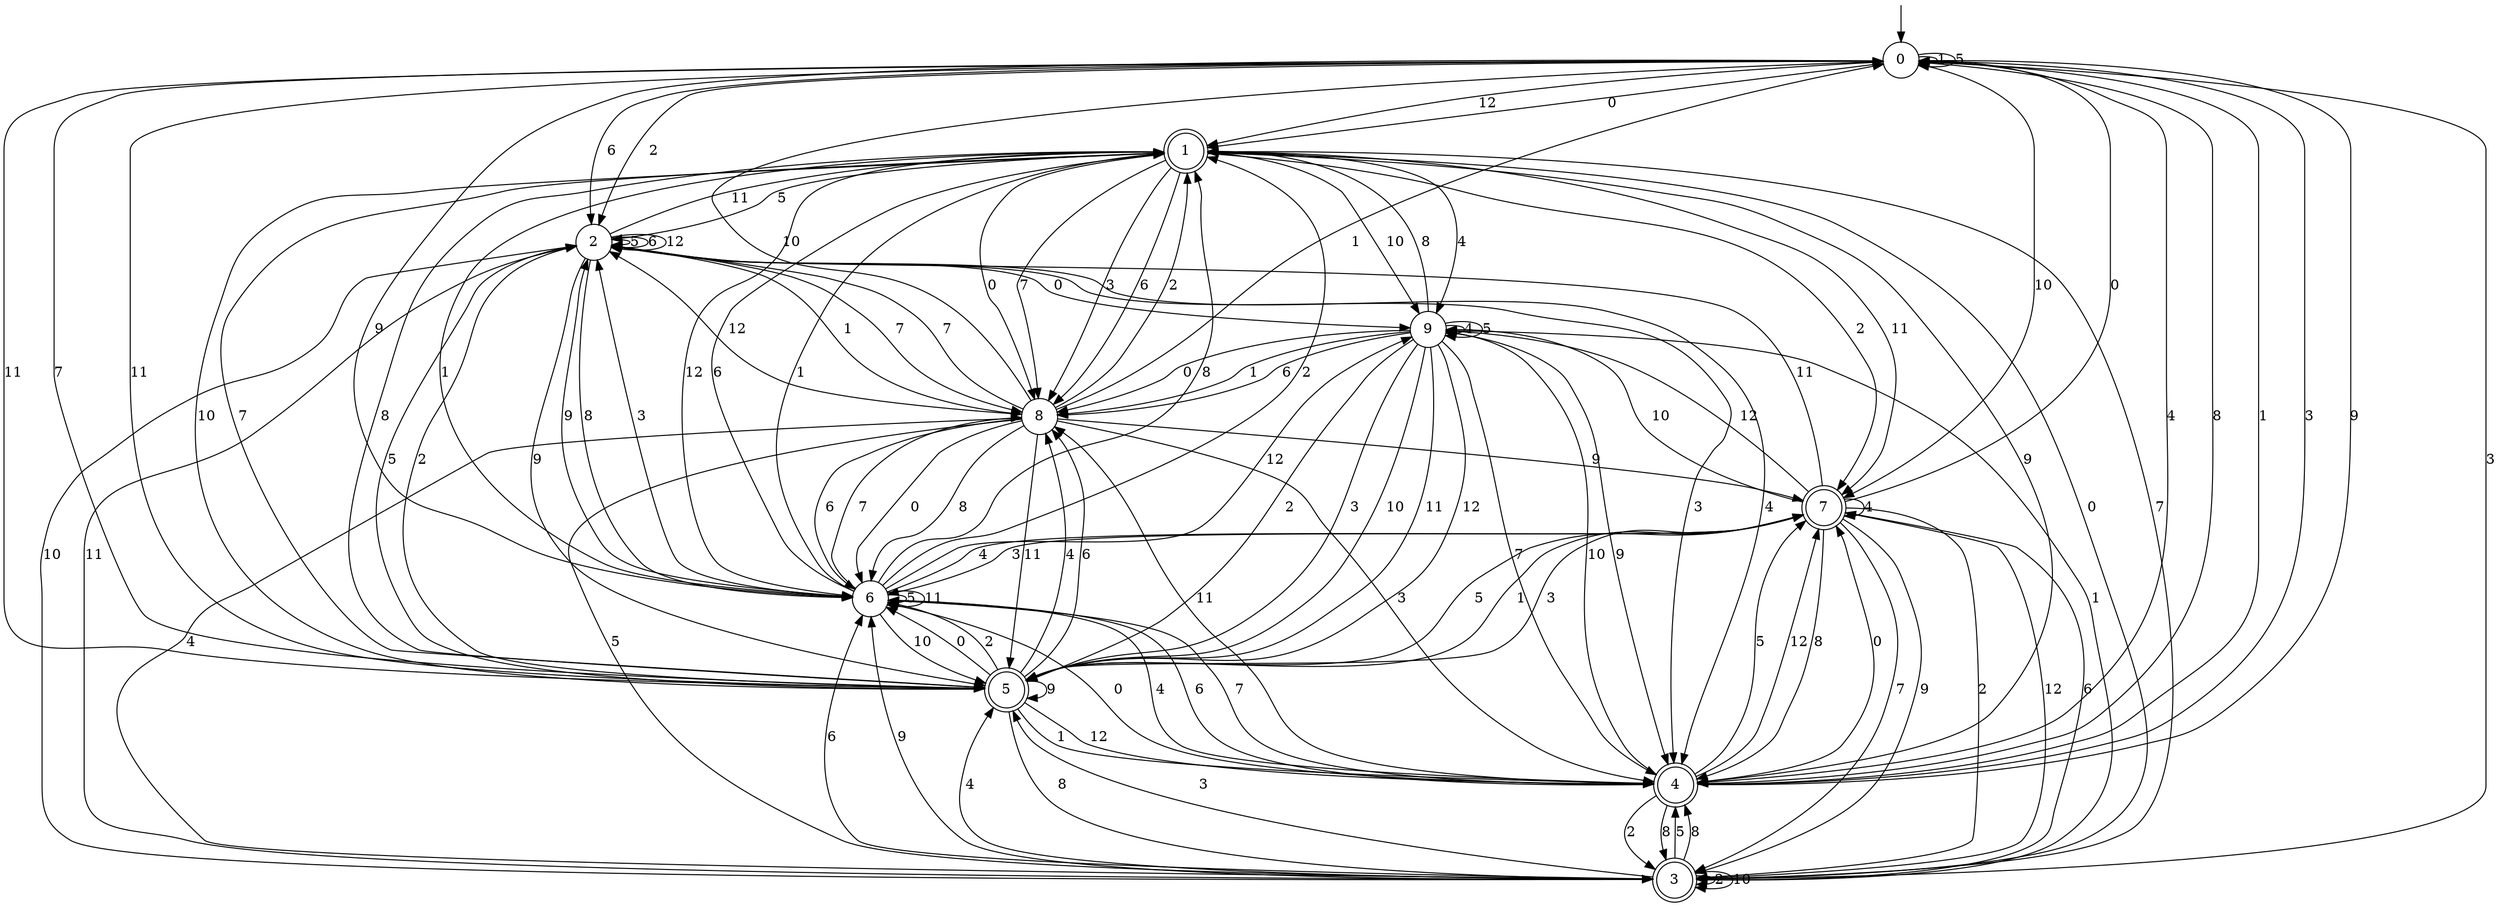 digraph g {

	s0 [shape="circle" label="0"];
	s1 [shape="doublecircle" label="1"];
	s2 [shape="circle" label="2"];
	s3 [shape="doublecircle" label="3"];
	s4 [shape="doublecircle" label="4"];
	s5 [shape="doublecircle" label="5"];
	s6 [shape="circle" label="6"];
	s7 [shape="doublecircle" label="7"];
	s8 [shape="circle" label="8"];
	s9 [shape="circle" label="9"];
	s0 -> s1 [label="0"];
	s0 -> s0 [label="1"];
	s0 -> s2 [label="2"];
	s0 -> s3 [label="3"];
	s0 -> s4 [label="4"];
	s0 -> s0 [label="5"];
	s0 -> s2 [label="6"];
	s0 -> s5 [label="7"];
	s0 -> s4 [label="8"];
	s0 -> s6 [label="9"];
	s0 -> s7 [label="10"];
	s0 -> s5 [label="11"];
	s0 -> s1 [label="12"];
	s1 -> s8 [label="0"];
	s1 -> s6 [label="1"];
	s1 -> s7 [label="2"];
	s1 -> s8 [label="3"];
	s1 -> s9 [label="4"];
	s1 -> s2 [label="5"];
	s1 -> s8 [label="6"];
	s1 -> s8 [label="7"];
	s1 -> s5 [label="8"];
	s1 -> s4 [label="9"];
	s1 -> s9 [label="10"];
	s1 -> s7 [label="11"];
	s1 -> s6 [label="12"];
	s2 -> s9 [label="0"];
	s2 -> s8 [label="1"];
	s2 -> s5 [label="2"];
	s2 -> s4 [label="3"];
	s2 -> s4 [label="4"];
	s2 -> s2 [label="5"];
	s2 -> s2 [label="6"];
	s2 -> s8 [label="7"];
	s2 -> s6 [label="8"];
	s2 -> s5 [label="9"];
	s2 -> s3 [label="10"];
	s2 -> s1 [label="11"];
	s2 -> s2 [label="12"];
	s3 -> s1 [label="0"];
	s3 -> s9 [label="1"];
	s3 -> s3 [label="2"];
	s3 -> s5 [label="3"];
	s3 -> s5 [label="4"];
	s3 -> s4 [label="5"];
	s3 -> s6 [label="6"];
	s3 -> s1 [label="7"];
	s3 -> s4 [label="8"];
	s3 -> s6 [label="9"];
	s3 -> s3 [label="10"];
	s3 -> s2 [label="11"];
	s3 -> s7 [label="12"];
	s4 -> s7 [label="0"];
	s4 -> s0 [label="1"];
	s4 -> s3 [label="2"];
	s4 -> s0 [label="3"];
	s4 -> s6 [label="4"];
	s4 -> s7 [label="5"];
	s4 -> s6 [label="6"];
	s4 -> s6 [label="7"];
	s4 -> s3 [label="8"];
	s4 -> s0 [label="9"];
	s4 -> s9 [label="10"];
	s4 -> s8 [label="11"];
	s4 -> s7 [label="12"];
	s5 -> s6 [label="0"];
	s5 -> s4 [label="1"];
	s5 -> s6 [label="2"];
	s5 -> s7 [label="3"];
	s5 -> s8 [label="4"];
	s5 -> s2 [label="5"];
	s5 -> s8 [label="6"];
	s5 -> s1 [label="7"];
	s5 -> s3 [label="8"];
	s5 -> s5 [label="9"];
	s5 -> s1 [label="10"];
	s5 -> s0 [label="11"];
	s5 -> s4 [label="12"];
	s6 -> s4 [label="0"];
	s6 -> s1 [label="1"];
	s6 -> s1 [label="2"];
	s6 -> s2 [label="3"];
	s6 -> s7 [label="4"];
	s6 -> s6 [label="5"];
	s6 -> s1 [label="6"];
	s6 -> s8 [label="7"];
	s6 -> s1 [label="8"];
	s6 -> s2 [label="9"];
	s6 -> s5 [label="10"];
	s6 -> s6 [label="11"];
	s6 -> s9 [label="12"];
	s7 -> s0 [label="0"];
	s7 -> s5 [label="1"];
	s7 -> s3 [label="2"];
	s7 -> s6 [label="3"];
	s7 -> s7 [label="4"];
	s7 -> s5 [label="5"];
	s7 -> s3 [label="6"];
	s7 -> s3 [label="7"];
	s7 -> s4 [label="8"];
	s7 -> s3 [label="9"];
	s7 -> s9 [label="10"];
	s7 -> s2 [label="11"];
	s7 -> s9 [label="12"];
	s8 -> s6 [label="0"];
	s8 -> s0 [label="1"];
	s8 -> s1 [label="2"];
	s8 -> s4 [label="3"];
	s8 -> s3 [label="4"];
	s8 -> s3 [label="5"];
	s8 -> s6 [label="6"];
	s8 -> s2 [label="7"];
	s8 -> s6 [label="8"];
	s8 -> s7 [label="9"];
	s8 -> s0 [label="10"];
	s8 -> s5 [label="11"];
	s8 -> s2 [label="12"];
	s9 -> s8 [label="0"];
	s9 -> s8 [label="1"];
	s9 -> s5 [label="2"];
	s9 -> s5 [label="3"];
	s9 -> s9 [label="4"];
	s9 -> s9 [label="5"];
	s9 -> s8 [label="6"];
	s9 -> s4 [label="7"];
	s9 -> s1 [label="8"];
	s9 -> s4 [label="9"];
	s9 -> s5 [label="10"];
	s9 -> s5 [label="11"];
	s9 -> s5 [label="12"];

__start0 [label="" shape="none" width="0" height="0"];
__start0 -> s0;

}
